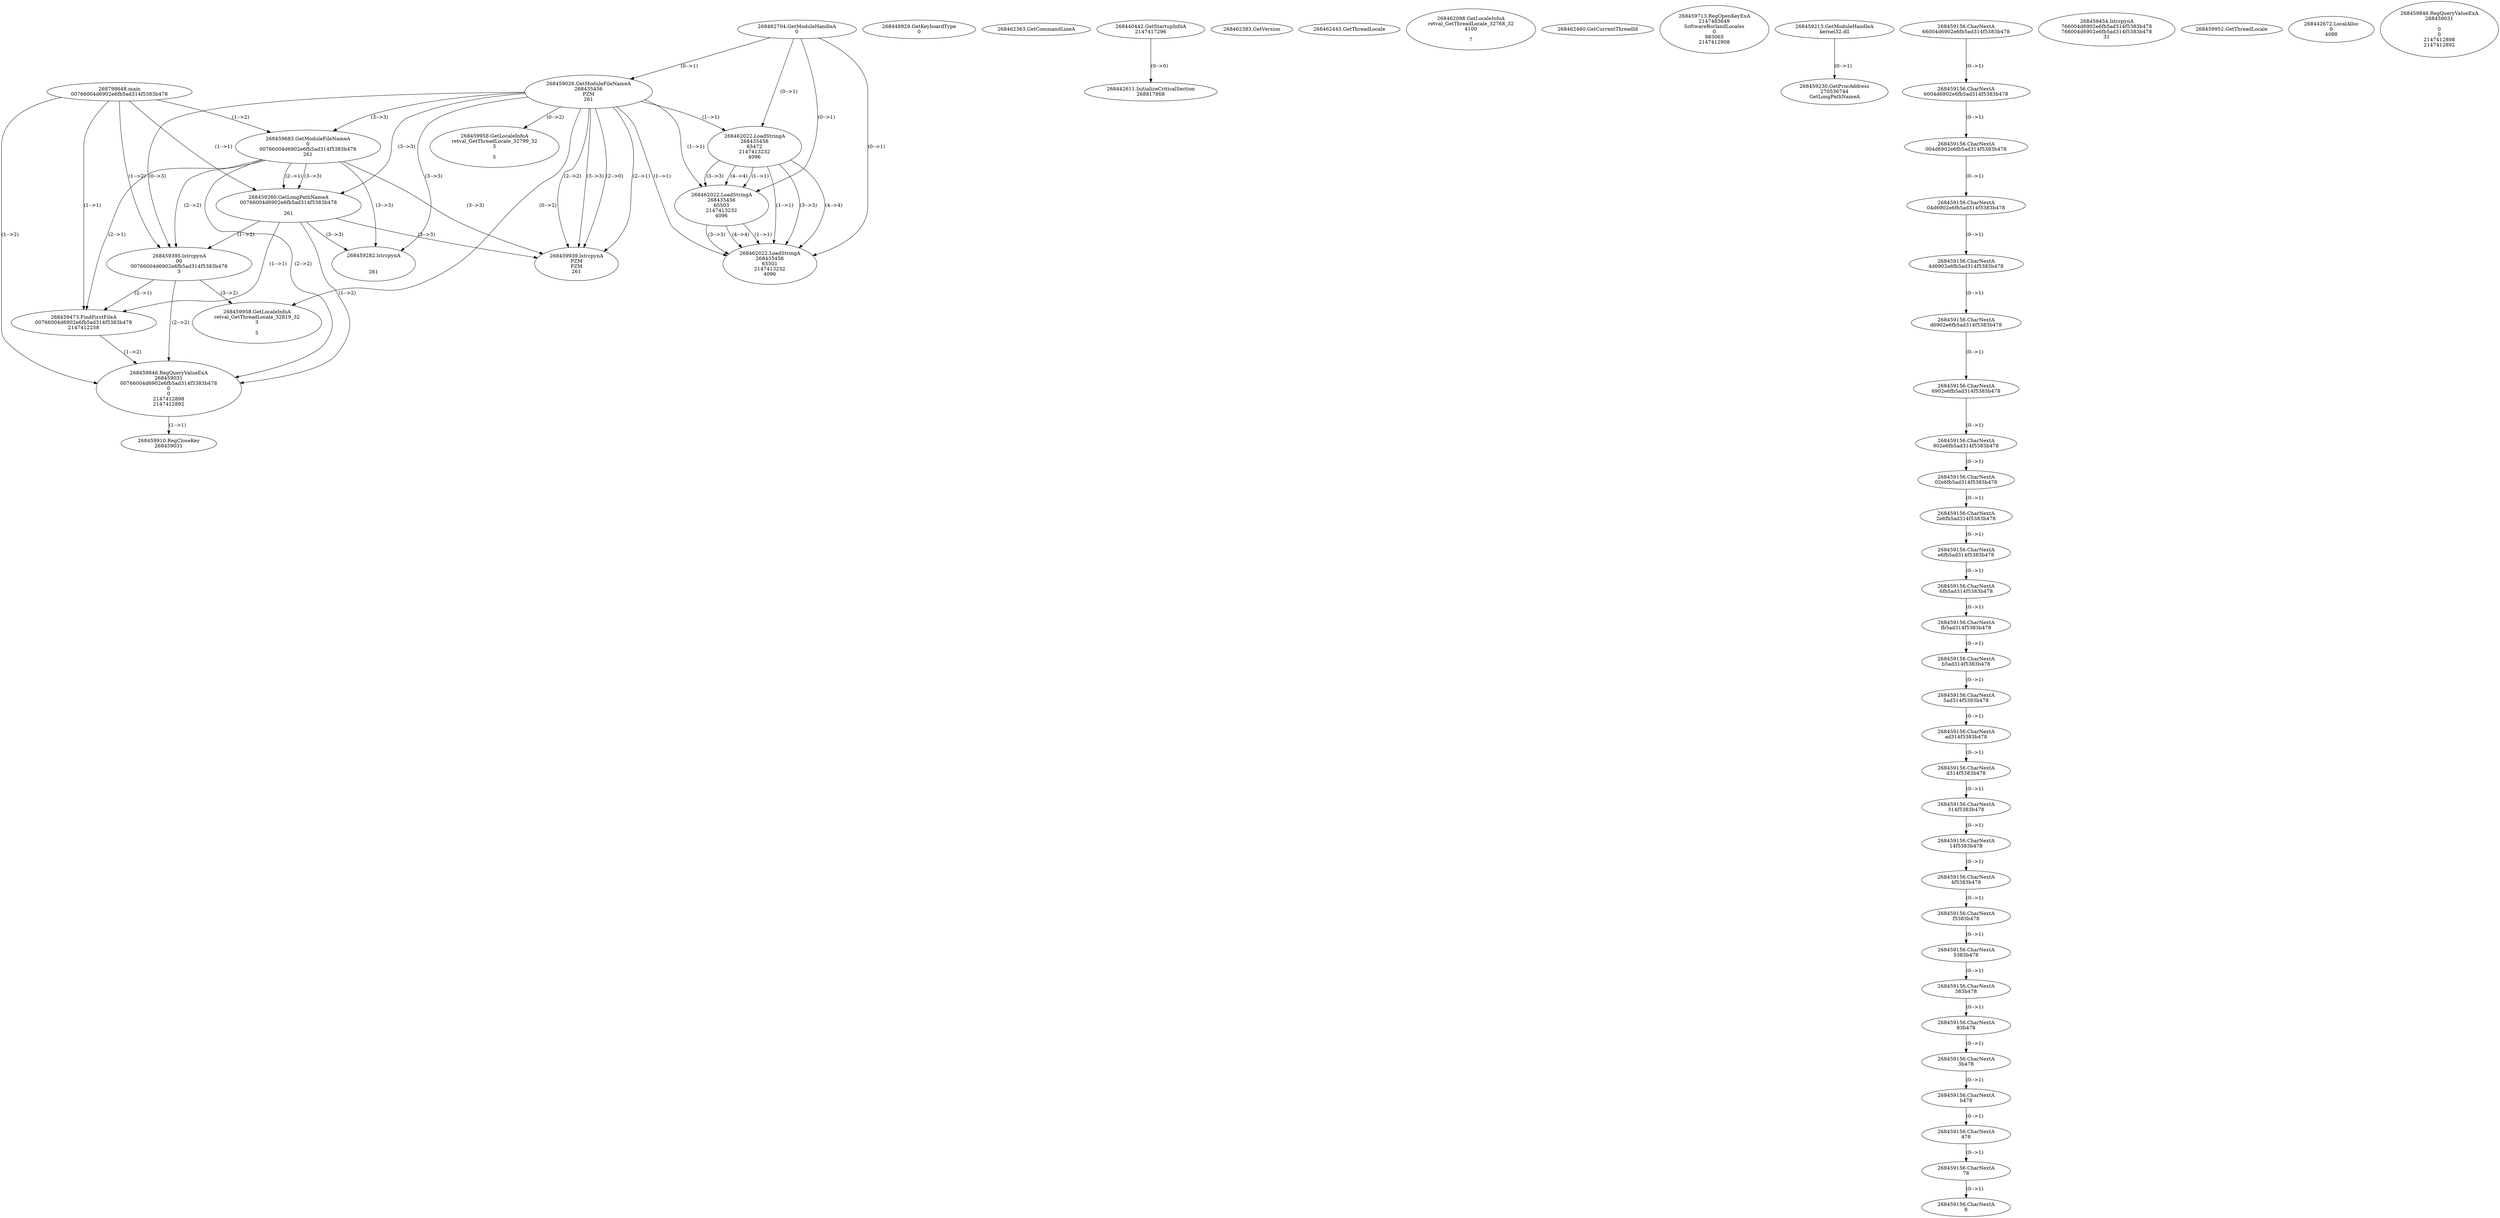 // Global SCDG with merge call
digraph {
	0 [label="268798648.main
00766004d6902e6fb5ad314f5383b478"]
	1 [label="268462704.GetModuleHandleA
0"]
	2 [label="268448929.GetKeyboardType
0"]
	3 [label="268462363.GetCommandLineA
"]
	4 [label="268440442.GetStartupInfoA
2147417296"]
	5 [label="268462383.GetVersion
"]
	6 [label="268462445.GetThreadLocale
"]
	7 [label="268462098.GetLocaleInfoA
retval_GetThreadLocale_32768_32
4100

7"]
	8 [label="268462460.GetCurrentThreadId
"]
	9 [label="268459026.GetModuleFileNameA
268435456
PZM
261"]
	1 -> 9 [label="(0-->1)"]
	10 [label="268459683.GetModuleFileNameA
0
00766004d6902e6fb5ad314f5383b478
261"]
	0 -> 10 [label="(1-->2)"]
	9 -> 10 [label="(3-->3)"]
	11 [label="268459713.RegOpenKeyExA
2147483649
Software\Borland\Locales
0
983065
2147412908"]
	12 [label="268459213.GetModuleHandleA
kernel32.dll"]
	13 [label="268459230.GetProcAddress
270536744
GetLongPathNameA"]
	12 -> 13 [label="(0-->1)"]
	14 [label="268459260.GetLongPathNameA
00766004d6902e6fb5ad314f5383b478

261"]
	0 -> 14 [label="(1-->1)"]
	10 -> 14 [label="(2-->1)"]
	9 -> 14 [label="(3-->3)"]
	10 -> 14 [label="(3-->3)"]
	15 [label="268459395.lstrcpynA
00
00766004d6902e6fb5ad314f5383b478
3"]
	0 -> 15 [label="(1-->2)"]
	10 -> 15 [label="(2-->2)"]
	14 -> 15 [label="(1-->2)"]
	9 -> 15 [label="(0-->3)"]
	16 [label="268459156.CharNextA
66004d6902e6fb5ad314f5383b478"]
	17 [label="268459156.CharNextA
6004d6902e6fb5ad314f5383b478"]
	16 -> 17 [label="(0-->1)"]
	18 [label="268459156.CharNextA
004d6902e6fb5ad314f5383b478"]
	17 -> 18 [label="(0-->1)"]
	19 [label="268459156.CharNextA
04d6902e6fb5ad314f5383b478"]
	18 -> 19 [label="(0-->1)"]
	20 [label="268459156.CharNextA
4d6902e6fb5ad314f5383b478"]
	19 -> 20 [label="(0-->1)"]
	21 [label="268459156.CharNextA
d6902e6fb5ad314f5383b478"]
	20 -> 21 [label="(0-->1)"]
	22 [label="268459156.CharNextA
6902e6fb5ad314f5383b478"]
	21 -> 22 [label="(0-->1)"]
	23 [label="268459156.CharNextA
902e6fb5ad314f5383b478"]
	22 -> 23 [label="(0-->1)"]
	24 [label="268459156.CharNextA
02e6fb5ad314f5383b478"]
	23 -> 24 [label="(0-->1)"]
	25 [label="268459156.CharNextA
2e6fb5ad314f5383b478"]
	24 -> 25 [label="(0-->1)"]
	26 [label="268459156.CharNextA
e6fb5ad314f5383b478"]
	25 -> 26 [label="(0-->1)"]
	27 [label="268459156.CharNextA
6fb5ad314f5383b478"]
	26 -> 27 [label="(0-->1)"]
	28 [label="268459156.CharNextA
fb5ad314f5383b478"]
	27 -> 28 [label="(0-->1)"]
	29 [label="268459156.CharNextA
b5ad314f5383b478"]
	28 -> 29 [label="(0-->1)"]
	30 [label="268459156.CharNextA
5ad314f5383b478"]
	29 -> 30 [label="(0-->1)"]
	31 [label="268459156.CharNextA
ad314f5383b478"]
	30 -> 31 [label="(0-->1)"]
	32 [label="268459156.CharNextA
d314f5383b478"]
	31 -> 32 [label="(0-->1)"]
	33 [label="268459156.CharNextA
314f5383b478"]
	32 -> 33 [label="(0-->1)"]
	34 [label="268459156.CharNextA
14f5383b478"]
	33 -> 34 [label="(0-->1)"]
	35 [label="268459156.CharNextA
4f5383b478"]
	34 -> 35 [label="(0-->1)"]
	36 [label="268459156.CharNextA
f5383b478"]
	35 -> 36 [label="(0-->1)"]
	37 [label="268459156.CharNextA
5383b478"]
	36 -> 37 [label="(0-->1)"]
	38 [label="268459156.CharNextA
383b478"]
	37 -> 38 [label="(0-->1)"]
	39 [label="268459156.CharNextA
83b478"]
	38 -> 39 [label="(0-->1)"]
	40 [label="268459156.CharNextA
3b478"]
	39 -> 40 [label="(0-->1)"]
	41 [label="268459156.CharNextA
b478"]
	40 -> 41 [label="(0-->1)"]
	42 [label="268459156.CharNextA
478"]
	41 -> 42 [label="(0-->1)"]
	43 [label="268459156.CharNextA
78"]
	42 -> 43 [label="(0-->1)"]
	44 [label="268459156.CharNextA
8"]
	43 -> 44 [label="(0-->1)"]
	45 [label="268459454.lstrcpynA
766004d6902e6fb5ad314f5383b478
766004d6902e6fb5ad314f5383b478
31"]
	46 [label="268459473.FindFirstFileA
00766004d6902e6fb5ad314f5383b478
2147412258"]
	0 -> 46 [label="(1-->1)"]
	10 -> 46 [label="(2-->1)"]
	14 -> 46 [label="(1-->1)"]
	15 -> 46 [label="(2-->1)"]
	47 [label="268459846.RegQueryValueExA
268459031
00766004d6902e6fb5ad314f5383b478
0
0
2147412898
2147412892"]
	0 -> 47 [label="(1-->2)"]
	10 -> 47 [label="(2-->2)"]
	14 -> 47 [label="(1-->2)"]
	15 -> 47 [label="(2-->2)"]
	46 -> 47 [label="(1-->2)"]
	48 [label="268459910.RegCloseKey
268459031"]
	47 -> 48 [label="(1-->1)"]
	49 [label="268459939.lstrcpynA
PZM
PZM
261"]
	9 -> 49 [label="(2-->1)"]
	9 -> 49 [label="(2-->2)"]
	9 -> 49 [label="(3-->3)"]
	10 -> 49 [label="(3-->3)"]
	14 -> 49 [label="(3-->3)"]
	9 -> 49 [label="(2-->0)"]
	50 [label="268459952.GetThreadLocale
"]
	51 [label="268459958.GetLocaleInfoA
retval_GetThreadLocale_32819_32
3

5"]
	9 -> 51 [label="(0-->2)"]
	15 -> 51 [label="(3-->2)"]
	52 [label="268462022.LoadStringA
268435456
65472
2147413232
4096"]
	1 -> 52 [label="(0-->1)"]
	9 -> 52 [label="(1-->1)"]
	53 [label="268462022.LoadStringA
268435456
65503
2147413232
4096"]
	1 -> 53 [label="(0-->1)"]
	9 -> 53 [label="(1-->1)"]
	52 -> 53 [label="(1-->1)"]
	52 -> 53 [label="(3-->3)"]
	52 -> 53 [label="(4-->4)"]
	54 [label="268462022.LoadStringA
268435456
65501
2147413232
4096"]
	1 -> 54 [label="(0-->1)"]
	9 -> 54 [label="(1-->1)"]
	52 -> 54 [label="(1-->1)"]
	53 -> 54 [label="(1-->1)"]
	52 -> 54 [label="(3-->3)"]
	53 -> 54 [label="(3-->3)"]
	52 -> 54 [label="(4-->4)"]
	53 -> 54 [label="(4-->4)"]
	55 [label="268442611.InitializeCriticalSection
268817868"]
	4 -> 55 [label="(0-->0)"]
	56 [label="268442672.LocalAlloc
0
4088"]
	57 [label="268459282.lstrcpynA


261"]
	9 -> 57 [label="(3-->3)"]
	10 -> 57 [label="(3-->3)"]
	14 -> 57 [label="(3-->3)"]
	58 [label="268459846.RegQueryValueExA
268459031

0
0
2147412898
2147412892"]
	59 [label="268459958.GetLocaleInfoA
retval_GetThreadLocale_32799_32
3

5"]
	9 -> 59 [label="(0-->2)"]
}
